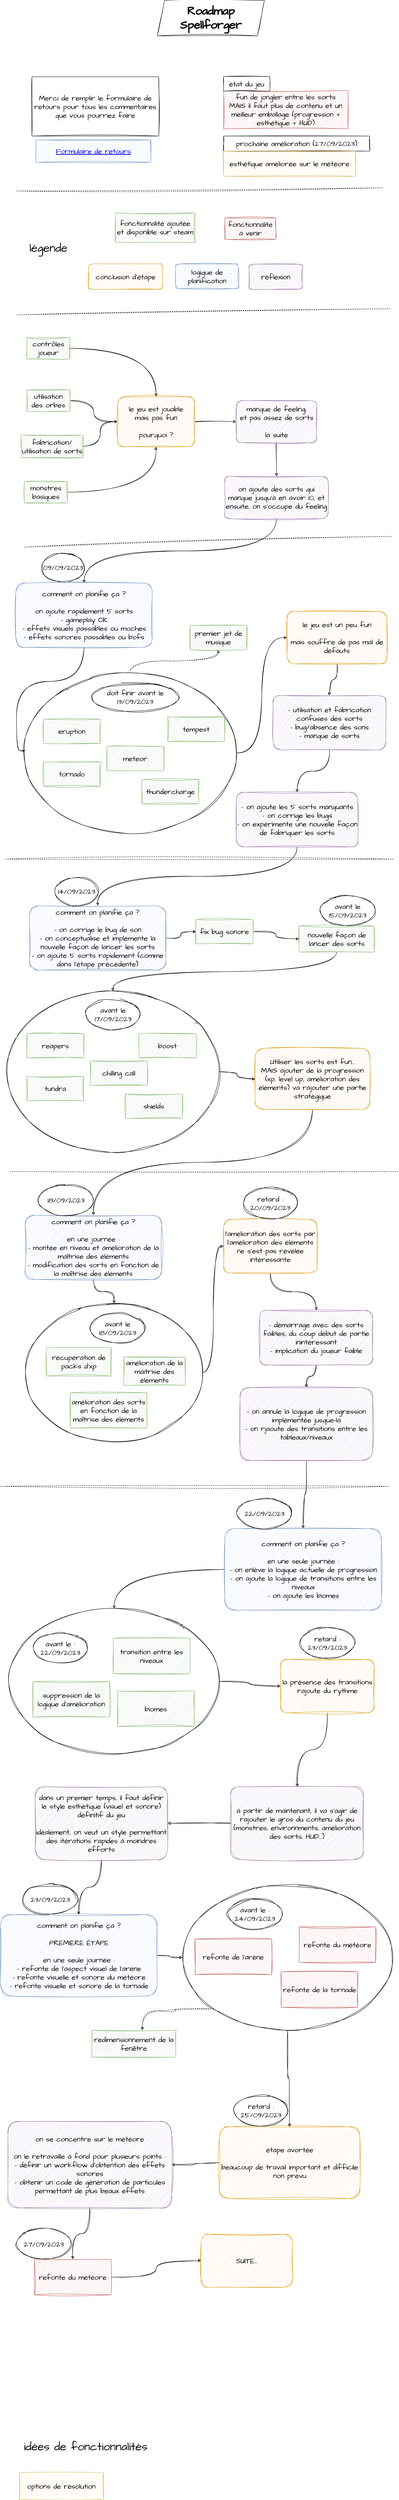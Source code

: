 <mxfile version="21.6.8" type="device">
  <diagram name="Page-1" id="iw9HBjLqABTfdSqXGwMk">
    <mxGraphModel dx="2044" dy="1197" grid="0" gridSize="10" guides="1" tooltips="1" connect="1" arrows="1" fold="1" page="1" pageScale="1" pageWidth="1169" pageHeight="827" background="none" math="0" shadow="0">
      <root>
        <mxCell id="0" />
        <mxCell id="1" parent="0" />
        <mxCell id="gGiwMx9QiMazWThnVali-4" style="edgeStyle=orthogonalEdgeStyle;sketch=1;hachureGap=4;jiggle=2;curveFitting=1;orthogonalLoop=1;jettySize=auto;html=1;fontFamily=Architects Daughter;fontSource=https%3A%2F%2Ffonts.googleapis.com%2Fcss%3Ffamily%3DArchitects%2BDaughter;fontSize=16;curved=1;" parent="1" source="prTSOB0Ut9Qwy-XwtZUk-18" target="gGiwMx9QiMazWThnVali-2" edge="1">
          <mxGeometry relative="1" as="geometry" />
        </mxCell>
        <mxCell id="prTSOB0Ut9Qwy-XwtZUk-18" value="" style="ellipse;whiteSpace=wrap;html=1;sketch=1;hachureGap=4;jiggle=2;curveFitting=1;fontFamily=Architects Daughter;fontSource=https%3A%2F%2Ffonts.googleapis.com%2Fcss%3Ffamily%3DArchitects%2BDaughter;fontSize=20;" parent="1" vertex="1">
          <mxGeometry x="49" y="4518" width="587" height="405" as="geometry" />
        </mxCell>
        <mxCell id="t03bDn6xGk0svH1o40CN-93" style="edgeStyle=orthogonalEdgeStyle;sketch=1;hachureGap=4;jiggle=2;curveFitting=1;orthogonalLoop=1;jettySize=auto;html=1;fontFamily=Architects Daughter;fontSource=https%3A%2F%2Ffonts.googleapis.com%2Fcss%3Ffamily%3DArchitects%2BDaughter;fontSize=16;curved=1;dashed=1;" parent="1" source="t03bDn6xGk0svH1o40CN-61" target="t03bDn6xGk0svH1o40CN-92" edge="1">
          <mxGeometry relative="1" as="geometry" />
        </mxCell>
        <mxCell id="4Mnw6en9qDmpaSsgo7LY-3" style="edgeStyle=orthogonalEdgeStyle;sketch=1;hachureGap=4;jiggle=2;curveFitting=1;orthogonalLoop=1;jettySize=auto;html=1;exitX=1;exitY=0.5;exitDx=0;exitDy=0;entryX=0;entryY=0.5;entryDx=0;entryDy=0;fontFamily=Architects Daughter;fontSource=https%3A%2F%2Ffonts.googleapis.com%2Fcss%3Ffamily%3DArchitects%2BDaughter;fontSize=16;curved=1;" parent="1" source="t03bDn6xGk0svH1o40CN-61" target="t03bDn6xGk0svH1o40CN-59" edge="1">
          <mxGeometry relative="1" as="geometry" />
        </mxCell>
        <mxCell id="t03bDn6xGk0svH1o40CN-61" value="" style="ellipse;whiteSpace=wrap;html=1;sketch=1;hachureGap=4;jiggle=2;curveFitting=1;fontFamily=Architects Daughter;fontSource=https%3A%2F%2Ffonts.googleapis.com%2Fcss%3Ffamily%3DArchitects%2BDaughter;fontSize=20;" parent="1" vertex="1">
          <mxGeometry x="90" y="1910" width="594" height="448" as="geometry" />
        </mxCell>
        <mxCell id="t03bDn6xGk0svH1o40CN-21" style="edgeStyle=orthogonalEdgeStyle;sketch=1;hachureGap=4;jiggle=2;curveFitting=1;orthogonalLoop=1;jettySize=auto;html=1;exitX=1;exitY=0.5;exitDx=0;exitDy=0;fontFamily=Architects Daughter;fontSource=https%3A%2F%2Ffonts.googleapis.com%2Fcss%3Ffamily%3DArchitects%2BDaughter;fontSize=16;curved=1;" parent="1" source="t03bDn6xGk0svH1o40CN-8" target="t03bDn6xGk0svH1o40CN-19" edge="1">
          <mxGeometry relative="1" as="geometry" />
        </mxCell>
        <mxCell id="t03bDn6xGk0svH1o40CN-8" value="contrôles joueur" style="rounded=0;whiteSpace=wrap;html=1;sketch=1;hachureGap=4;jiggle=2;curveFitting=1;fontFamily=Architects Daughter;fontSource=https%3A%2F%2Ffonts.googleapis.com%2Fcss%3Ffamily%3DArchitects%2BDaughter;fontSize=20;fillColor=#d5e8d4;strokeColor=#82b366;" parent="1" vertex="1">
          <mxGeometry x="99" y="977" width="120" height="60" as="geometry" />
        </mxCell>
        <mxCell id="t03bDn6xGk0svH1o40CN-20" style="edgeStyle=orthogonalEdgeStyle;sketch=1;hachureGap=4;jiggle=2;curveFitting=1;orthogonalLoop=1;jettySize=auto;html=1;exitX=1;exitY=0.5;exitDx=0;exitDy=0;fontFamily=Architects Daughter;fontSource=https%3A%2F%2Ffonts.googleapis.com%2Fcss%3Ffamily%3DArchitects%2BDaughter;fontSize=16;curved=1;" parent="1" source="t03bDn6xGk0svH1o40CN-9" target="t03bDn6xGk0svH1o40CN-19" edge="1">
          <mxGeometry relative="1" as="geometry" />
        </mxCell>
        <mxCell id="t03bDn6xGk0svH1o40CN-9" value="utilisation des orbes" style="rounded=0;whiteSpace=wrap;html=1;sketch=1;hachureGap=4;jiggle=2;curveFitting=1;fontFamily=Architects Daughter;fontSource=https%3A%2F%2Ffonts.googleapis.com%2Fcss%3Ffamily%3DArchitects%2BDaughter;fontSize=20;fillColor=#d5e8d4;strokeColor=#82b366;" parent="1" vertex="1">
          <mxGeometry x="99" y="1123" width="120" height="60" as="geometry" />
        </mxCell>
        <mxCell id="t03bDn6xGk0svH1o40CN-22" style="edgeStyle=orthogonalEdgeStyle;sketch=1;hachureGap=4;jiggle=2;curveFitting=1;orthogonalLoop=1;jettySize=auto;html=1;exitX=1;exitY=0.5;exitDx=0;exitDy=0;fontFamily=Architects Daughter;fontSource=https%3A%2F%2Ffonts.googleapis.com%2Fcss%3Ffamily%3DArchitects%2BDaughter;fontSize=16;curved=1;" parent="1" source="t03bDn6xGk0svH1o40CN-10" target="t03bDn6xGk0svH1o40CN-19" edge="1">
          <mxGeometry relative="1" as="geometry" />
        </mxCell>
        <mxCell id="t03bDn6xGk0svH1o40CN-10" value="fabrication/&lt;br&gt;utilisation de sorts" style="rounded=0;whiteSpace=wrap;html=1;sketch=1;hachureGap=4;jiggle=2;curveFitting=1;fontFamily=Architects Daughter;fontSource=https%3A%2F%2Ffonts.googleapis.com%2Fcss%3Ffamily%3DArchitects%2BDaughter;fontSize=20;fillColor=#d5e8d4;strokeColor=#82b366;" parent="1" vertex="1">
          <mxGeometry x="83" y="1249" width="173" height="63" as="geometry" />
        </mxCell>
        <mxCell id="t03bDn6xGk0svH1o40CN-23" style="edgeStyle=orthogonalEdgeStyle;sketch=1;hachureGap=4;jiggle=2;curveFitting=1;orthogonalLoop=1;jettySize=auto;html=1;exitX=1;exitY=0.5;exitDx=0;exitDy=0;fontFamily=Architects Daughter;fontSource=https%3A%2F%2Ffonts.googleapis.com%2Fcss%3Ffamily%3DArchitects%2BDaughter;fontSize=16;curved=1;" parent="1" source="t03bDn6xGk0svH1o40CN-11" target="t03bDn6xGk0svH1o40CN-19" edge="1">
          <mxGeometry relative="1" as="geometry" />
        </mxCell>
        <mxCell id="t03bDn6xGk0svH1o40CN-11" value="monstres basiques" style="rounded=0;whiteSpace=wrap;html=1;sketch=1;hachureGap=4;jiggle=2;curveFitting=1;fontFamily=Architects Daughter;fontSource=https%3A%2F%2Ffonts.googleapis.com%2Fcss%3Ffamily%3DArchitects%2BDaughter;fontSize=20;fillColor=#d5e8d4;strokeColor=#82b366;" parent="1" vertex="1">
          <mxGeometry x="92" y="1378" width="120" height="60" as="geometry" />
        </mxCell>
        <mxCell id="t03bDn6xGk0svH1o40CN-26" style="edgeStyle=orthogonalEdgeStyle;sketch=1;hachureGap=4;jiggle=2;curveFitting=1;orthogonalLoop=1;jettySize=auto;html=1;exitX=1;exitY=0.5;exitDx=0;exitDy=0;fontFamily=Architects Daughter;fontSource=https%3A%2F%2Ffonts.googleapis.com%2Fcss%3Ffamily%3DArchitects%2BDaughter;fontSize=16;curved=1;" parent="1" source="t03bDn6xGk0svH1o40CN-19" target="t03bDn6xGk0svH1o40CN-68" edge="1">
          <mxGeometry relative="1" as="geometry">
            <mxPoint x="660.0" y="1209.526" as="targetPoint" />
          </mxGeometry>
        </mxCell>
        <mxCell id="t03bDn6xGk0svH1o40CN-19" value="le jeu est jouable&lt;br&gt;mais pas fun&lt;br&gt;&lt;br&gt;pourquoi ?" style="rounded=1;whiteSpace=wrap;html=1;sketch=1;hachureGap=4;jiggle=2;curveFitting=1;fontFamily=Architects Daughter;fontSource=https%3A%2F%2Ffonts.googleapis.com%2Fcss%3Ffamily%3DArchitects%2BDaughter;fontSize=20;fillColor=#ffe6cc;strokeColor=#d79b00;" parent="1" vertex="1">
          <mxGeometry x="352" y="1142" width="215" height="139" as="geometry" />
        </mxCell>
        <mxCell id="t03bDn6xGk0svH1o40CN-29" style="edgeStyle=orthogonalEdgeStyle;sketch=1;hachureGap=4;jiggle=2;curveFitting=1;orthogonalLoop=1;jettySize=auto;html=1;fontFamily=Architects Daughter;fontSource=https%3A%2F%2Ffonts.googleapis.com%2Fcss%3Ffamily%3DArchitects%2BDaughter;fontSize=16;curved=1;" parent="1" source="t03bDn6xGk0svH1o40CN-68" target="t03bDn6xGk0svH1o40CN-73" edge="1">
          <mxGeometry relative="1" as="geometry">
            <mxPoint x="777.5" y="1271" as="sourcePoint" />
            <mxPoint x="795.5" y="1370" as="targetPoint" />
          </mxGeometry>
        </mxCell>
        <mxCell id="t03bDn6xGk0svH1o40CN-34" style="edgeStyle=orthogonalEdgeStyle;sketch=1;hachureGap=4;jiggle=2;curveFitting=1;orthogonalLoop=1;jettySize=auto;html=1;exitX=0.5;exitY=1;exitDx=0;exitDy=0;fontFamily=Architects Daughter;fontSource=https%3A%2F%2Ffonts.googleapis.com%2Fcss%3Ffamily%3DArchitects%2BDaughter;fontSize=16;curved=1;" parent="1" source="t03bDn6xGk0svH1o40CN-73" target="t03bDn6xGk0svH1o40CN-74" edge="1">
          <mxGeometry relative="1" as="geometry">
            <mxPoint x="795.5" y="1493" as="sourcePoint" />
            <mxPoint x="275" y="1648" as="targetPoint" />
          </mxGeometry>
        </mxCell>
        <mxCell id="t03bDn6xGk0svH1o40CN-31" value="Roadmap&lt;br style=&quot;font-size: 32px;&quot;&gt;Spellforger" style="shape=parallelogram;perimeter=parallelogramPerimeter;whiteSpace=wrap;html=1;fixedSize=1;sketch=1;hachureGap=4;jiggle=2;curveFitting=1;fontFamily=Architects Daughter;fontSource=https%3A%2F%2Ffonts.googleapis.com%2Fcss%3Ffamily%3DArchitects%2BDaughter;fontSize=32;fontStyle=1" parent="1" vertex="1">
          <mxGeometry x="463" y="38" width="299" height="99" as="geometry" />
        </mxCell>
        <mxCell id="t03bDn6xGk0svH1o40CN-32" value="" style="endArrow=none;dashed=1;html=1;rounded=0;sketch=1;hachureGap=4;jiggle=2;curveFitting=1;fontFamily=Architects Daughter;fontSource=https%3A%2F%2Ffonts.googleapis.com%2Fcss%3Ffamily%3DArchitects%2BDaughter;fontSize=16;" parent="1" edge="1">
          <mxGeometry width="50" height="50" relative="1" as="geometry">
            <mxPoint x="92" y="1561" as="sourcePoint" />
            <mxPoint x="1118" y="1531" as="targetPoint" />
          </mxGeometry>
        </mxCell>
        <mxCell id="t03bDn6xGk0svH1o40CN-35" value="meteor" style="rounded=0;whiteSpace=wrap;html=1;sketch=1;hachureGap=4;jiggle=2;curveFitting=1;fontFamily=Architects Daughter;fontSource=https%3A%2F%2Ffonts.googleapis.com%2Fcss%3Ffamily%3DArchitects%2BDaughter;fontSize=20;fillColor=#d5e8d4;strokeColor=#82b366;" parent="1" vertex="1">
          <mxGeometry x="322" y="2116" width="159" height="68" as="geometry" />
        </mxCell>
        <mxCell id="t03bDn6xGk0svH1o40CN-37" value="eruption" style="rounded=0;whiteSpace=wrap;html=1;sketch=1;hachureGap=4;jiggle=2;curveFitting=1;fontFamily=Architects Daughter;fontSource=https%3A%2F%2Ffonts.googleapis.com%2Fcss%3Ffamily%3DArchitects%2BDaughter;fontSize=20;fillColor=#d5e8d4;strokeColor=#82b366;" parent="1" vertex="1">
          <mxGeometry x="145" y="2040" width="159" height="68" as="geometry" />
        </mxCell>
        <mxCell id="t03bDn6xGk0svH1o40CN-42" value="tornado" style="rounded=0;whiteSpace=wrap;html=1;sketch=1;hachureGap=4;jiggle=2;curveFitting=1;fontFamily=Architects Daughter;fontSource=https%3A%2F%2Ffonts.googleapis.com%2Fcss%3Ffamily%3DArchitects%2BDaughter;fontSize=20;fillColor=#d5e8d4;strokeColor=#82b366;" parent="1" vertex="1">
          <mxGeometry x="145" y="2159" width="159" height="68" as="geometry" />
        </mxCell>
        <mxCell id="t03bDn6xGk0svH1o40CN-47" value="tempest" style="rounded=0;whiteSpace=wrap;html=1;sketch=1;hachureGap=4;jiggle=2;curveFitting=1;fontFamily=Architects Daughter;fontSource=https%3A%2F%2Ffonts.googleapis.com%2Fcss%3Ffamily%3DArchitects%2BDaughter;fontSize=20;fillColor=#d5e8d4;strokeColor=#82b366;" parent="1" vertex="1">
          <mxGeometry x="492" y="2034" width="159" height="68" as="geometry" />
        </mxCell>
        <mxCell id="t03bDn6xGk0svH1o40CN-50" value="thundercharge" style="rounded=0;whiteSpace=wrap;html=1;sketch=1;hachureGap=4;jiggle=2;curveFitting=1;fontFamily=Architects Daughter;fontSource=https%3A%2F%2Ffonts.googleapis.com%2Fcss%3Ffamily%3DArchitects%2BDaughter;fontSize=20;fillColor=#d5e8d4;strokeColor=#82b366;" parent="1" vertex="1">
          <mxGeometry x="420" y="2208" width="159" height="68" as="geometry" />
        </mxCell>
        <mxCell id="t03bDn6xGk0svH1o40CN-57" value="09/09/2023" style="ellipse;whiteSpace=wrap;html=1;sketch=1;hachureGap=4;jiggle=2;curveFitting=1;fontFamily=Architects Daughter;fontSource=https%3A%2F%2Ffonts.googleapis.com%2Fcss%3Ffamily%3DArchitects%2BDaughter;fontSize=20;" parent="1" vertex="1">
          <mxGeometry x="140" y="1578" width="120" height="80" as="geometry" />
        </mxCell>
        <mxCell id="t03bDn6xGk0svH1o40CN-58" value="doit finir avant le&lt;br&gt;13/09/2023" style="ellipse;whiteSpace=wrap;html=1;sketch=1;hachureGap=4;jiggle=2;curveFitting=1;fontFamily=Architects Daughter;fontSource=https%3A%2F%2Ffonts.googleapis.com%2Fcss%3Ffamily%3DArchitects%2BDaughter;fontSize=20;" parent="1" vertex="1">
          <mxGeometry x="280" y="1939" width="243" height="80" as="geometry" />
        </mxCell>
        <mxCell id="4Mnw6en9qDmpaSsgo7LY-2" style="edgeStyle=orthogonalEdgeStyle;sketch=1;hachureGap=4;jiggle=2;curveFitting=1;orthogonalLoop=1;jettySize=auto;html=1;exitX=0.5;exitY=1;exitDx=0;exitDy=0;fontFamily=Architects Daughter;fontSource=https%3A%2F%2Ffonts.googleapis.com%2Fcss%3Ffamily%3DArchitects%2BDaughter;fontSize=16;curved=1;" parent="1" source="t03bDn6xGk0svH1o40CN-59" target="4Mnw6en9qDmpaSsgo7LY-1" edge="1">
          <mxGeometry relative="1" as="geometry" />
        </mxCell>
        <mxCell id="t03bDn6xGk0svH1o40CN-59" value="le jeu est un peu fun&lt;br&gt;&lt;br&gt;mais souffre de pas mal de défauts" style="rounded=1;whiteSpace=wrap;html=1;sketch=1;hachureGap=4;jiggle=2;curveFitting=1;fontFamily=Architects Daughter;fontSource=https%3A%2F%2Ffonts.googleapis.com%2Fcss%3Ffamily%3DArchitects%2BDaughter;fontSize=20;fillColor=#ffe6cc;strokeColor=#d79b00;" parent="1" vertex="1">
          <mxGeometry x="825" y="1740" width="279" height="146" as="geometry" />
        </mxCell>
        <mxCell id="t03bDn6xGk0svH1o40CN-66" value="fonctionnalité ajoutée et disponible sur steam" style="rounded=0;whiteSpace=wrap;html=1;sketch=1;hachureGap=4;jiggle=2;curveFitting=1;fontFamily=Architects Daughter;fontSource=https%3A%2F%2Ffonts.googleapis.com%2Fcss%3Ffamily%3DArchitects%2BDaughter;fontSize=20;fillColor=#d5e8d4;strokeColor=#82b366;" parent="1" vertex="1">
          <mxGeometry x="346" y="630" width="222" height="82" as="geometry" />
        </mxCell>
        <mxCell id="t03bDn6xGk0svH1o40CN-67" value="fonctionnalité&lt;br&gt;à venir" style="rounded=0;whiteSpace=wrap;html=1;sketch=1;hachureGap=4;jiggle=2;curveFitting=1;fontFamily=Architects Daughter;fontSource=https%3A%2F%2Ffonts.googleapis.com%2Fcss%3Ffamily%3DArchitects%2BDaughter;fontSize=20;fillColor=#f8cecc;strokeColor=#b85450;" parent="1" vertex="1">
          <mxGeometry x="651.5" y="644" width="142" height="60" as="geometry" />
        </mxCell>
        <mxCell id="t03bDn6xGk0svH1o40CN-68" value="manque de feeling,&lt;br&gt;et pas assez de sorts&lt;br&gt;&lt;br&gt;la suite" style="rounded=1;whiteSpace=wrap;html=1;sketch=1;hachureGap=4;jiggle=2;curveFitting=1;fontFamily=Architects Daughter;fontSource=https%3A%2F%2Ffonts.googleapis.com%2Fcss%3Ffamily%3DArchitects%2BDaughter;fontSize=20;fillColor=#e1d5e7;strokeColor=#9673a6;" parent="1" vertex="1">
          <mxGeometry x="683.5" y="1153" width="224" height="117" as="geometry" />
        </mxCell>
        <mxCell id="t03bDn6xGk0svH1o40CN-73" value="on ajoute des sorts qui manque jusqu&#39;à en avoir 10, et ensuite, on s&#39;occupe du feeling" style="rounded=1;whiteSpace=wrap;html=1;sketch=1;hachureGap=4;jiggle=2;curveFitting=1;fontFamily=Architects Daughter;fontSource=https%3A%2F%2Ffonts.googleapis.com%2Fcss%3Ffamily%3DArchitects%2BDaughter;fontSize=20;fillColor=#e1d5e7;strokeColor=#9673a6;" parent="1" vertex="1">
          <mxGeometry x="651" y="1364" width="289" height="118" as="geometry" />
        </mxCell>
        <mxCell id="t03bDn6xGk0svH1o40CN-81" style="edgeStyle=orthogonalEdgeStyle;sketch=1;hachureGap=4;jiggle=2;curveFitting=1;orthogonalLoop=1;jettySize=auto;html=1;entryX=0;entryY=0.5;entryDx=0;entryDy=0;fontFamily=Architects Daughter;fontSource=https%3A%2F%2Ffonts.googleapis.com%2Fcss%3Ffamily%3DArchitects%2BDaughter;fontSize=16;curved=1;" parent="1" source="t03bDn6xGk0svH1o40CN-74" target="t03bDn6xGk0svH1o40CN-61" edge="1">
          <mxGeometry relative="1" as="geometry">
            <Array as="points">
              <mxPoint x="259" y="1935" />
              <mxPoint x="70" y="1935" />
              <mxPoint x="70" y="2128" />
              <mxPoint x="90" y="2128" />
            </Array>
          </mxGeometry>
        </mxCell>
        <mxCell id="t03bDn6xGk0svH1o40CN-74" value="comment on planifie ça ?&lt;br&gt;&lt;br&gt;on ajoute rapidement 5 sorts&lt;br&gt;- gameplay OK&lt;br&gt;- effets visuels passables ou moches&lt;br&gt;- effets sonores passables ou bofs" style="rounded=1;whiteSpace=wrap;html=1;sketch=1;hachureGap=4;jiggle=2;curveFitting=1;fontFamily=Architects Daughter;fontSource=https%3A%2F%2Ffonts.googleapis.com%2Fcss%3Ffamily%3DArchitects%2BDaughter;fontSize=20;fillColor=#dae8fc;strokeColor=#6c8ebf;" parent="1" vertex="1">
          <mxGeometry x="68" y="1661" width="381" height="179" as="geometry" />
        </mxCell>
        <mxCell id="t03bDn6xGk0svH1o40CN-77" value="conclusion d&#39;étape" style="rounded=1;whiteSpace=wrap;html=1;sketch=1;hachureGap=4;jiggle=2;curveFitting=1;fontFamily=Architects Daughter;fontSource=https%3A%2F%2Ffonts.googleapis.com%2Fcss%3Ffamily%3DArchitects%2BDaughter;fontSize=20;fillColor=#ffe6cc;strokeColor=#d79b00;" parent="1" vertex="1">
          <mxGeometry x="271" y="772" width="207" height="71" as="geometry" />
        </mxCell>
        <mxCell id="t03bDn6xGk0svH1o40CN-78" value="logique de planification" style="rounded=1;whiteSpace=wrap;html=1;sketch=1;hachureGap=4;jiggle=2;curveFitting=1;fontFamily=Architects Daughter;fontSource=https%3A%2F%2Ffonts.googleapis.com%2Fcss%3Ffamily%3DArchitects%2BDaughter;fontSize=20;fillColor=#dae8fc;strokeColor=#6c8ebf;" parent="1" vertex="1">
          <mxGeometry x="514" y="772" width="176" height="69" as="geometry" />
        </mxCell>
        <mxCell id="t03bDn6xGk0svH1o40CN-83" value="réflexion" style="rounded=1;whiteSpace=wrap;html=1;sketch=1;hachureGap=4;jiggle=2;curveFitting=1;fontFamily=Architects Daughter;fontSource=https%3A%2F%2Ffonts.googleapis.com%2Fcss%3Ffamily%3DArchitects%2BDaughter;fontSize=20;fillColor=#e1d5e7;strokeColor=#9673a6;" parent="1" vertex="1">
          <mxGeometry x="719" y="773" width="149" height="70" as="geometry" />
        </mxCell>
        <mxCell id="t03bDn6xGk0svH1o40CN-84" value="" style="endArrow=none;dashed=1;html=1;rounded=0;sketch=1;hachureGap=4;jiggle=2;curveFitting=1;fontFamily=Architects Daughter;fontSource=https%3A%2F%2Ffonts.googleapis.com%2Fcss%3Ffamily%3DArchitects%2BDaughter;fontSize=16;" parent="1" edge="1">
          <mxGeometry width="50" height="50" relative="1" as="geometry">
            <mxPoint x="69" y="569" as="sourcePoint" />
            <mxPoint x="1094" y="560" as="targetPoint" />
          </mxGeometry>
        </mxCell>
        <mxCell id="t03bDn6xGk0svH1o40CN-85" value="" style="endArrow=none;dashed=1;html=1;rounded=0;sketch=1;hachureGap=4;jiggle=2;curveFitting=1;fontFamily=Architects Daughter;fontSource=https%3A%2F%2Ffonts.googleapis.com%2Fcss%3Ffamily%3DArchitects%2BDaughter;fontSize=16;" parent="1" edge="1">
          <mxGeometry width="50" height="50" relative="1" as="geometry">
            <mxPoint x="39" y="2430" as="sourcePoint" />
            <mxPoint x="1122" y="2430" as="targetPoint" />
          </mxGeometry>
        </mxCell>
        <mxCell id="t03bDn6xGk0svH1o40CN-86" value="" style="endArrow=none;dashed=1;html=1;rounded=0;sketch=1;hachureGap=4;jiggle=2;curveFitting=1;fontFamily=Architects Daughter;fontSource=https%3A%2F%2Ffonts.googleapis.com%2Fcss%3Ffamily%3DArchitects%2BDaughter;fontSize=16;" parent="1" edge="1">
          <mxGeometry width="50" height="50" relative="1" as="geometry">
            <mxPoint x="72" y="914" as="sourcePoint" />
            <mxPoint x="1114" y="897" as="targetPoint" />
          </mxGeometry>
        </mxCell>
        <mxCell id="t03bDn6xGk0svH1o40CN-92" value="premier jet de musique" style="rounded=0;whiteSpace=wrap;html=1;sketch=1;hachureGap=4;jiggle=2;curveFitting=1;fontFamily=Architects Daughter;fontSource=https%3A%2F%2Ffonts.googleapis.com%2Fcss%3Ffamily%3DArchitects%2BDaughter;fontSize=20;fillColor=#d5e8d4;strokeColor=#82b366;" parent="1" vertex="1">
          <mxGeometry x="554" y="1779" width="159" height="68" as="geometry" />
        </mxCell>
        <mxCell id="t03bDn6xGk0svH1o40CN-96" value="fun de jongler entre les sorts&lt;br&gt;MAIS il faut plus de contenu et un meilleur emballage (progression + esthétique + HUD)" style="rounded=0;whiteSpace=wrap;html=1;sketch=1;hachureGap=4;jiggle=2;curveFitting=1;fontFamily=Architects Daughter;fontSource=https%3A%2F%2Ffonts.googleapis.com%2Fcss%3Ffamily%3DArchitects%2BDaughter;fontSize=20;fillColor=#f8cecc;strokeColor=#b85450;" parent="1" vertex="1">
          <mxGeometry x="648" y="289" width="347" height="107" as="geometry" />
        </mxCell>
        <mxCell id="t03bDn6xGk0svH1o40CN-97" value="état du jeu" style="rounded=0;whiteSpace=wrap;html=1;sketch=1;hachureGap=4;jiggle=2;curveFitting=1;fontFamily=Architects Daughter;fontSource=https%3A%2F%2Ffonts.googleapis.com%2Fcss%3Ffamily%3DArchitects%2BDaughter;fontSize=20;" parent="1" vertex="1">
          <mxGeometry x="648" y="250" width="129" height="41" as="geometry" />
        </mxCell>
        <mxCell id="t03bDn6xGk0svH1o40CN-98" value="prochaine amélioration (27/09/2023)" style="rounded=0;whiteSpace=wrap;html=1;sketch=1;hachureGap=4;jiggle=2;curveFitting=1;fontFamily=Architects Daughter;fontSource=https%3A%2F%2Ffonts.googleapis.com%2Fcss%3Ffamily%3DArchitects%2BDaughter;fontSize=20;" parent="1" vertex="1">
          <mxGeometry x="648" y="416" width="408" height="42" as="geometry" />
        </mxCell>
        <mxCell id="t03bDn6xGk0svH1o40CN-100" value="esthétique améliorée sur le météore" style="rounded=0;whiteSpace=wrap;html=1;sketch=1;hachureGap=4;jiggle=2;curveFitting=1;fontFamily=Architects Daughter;fontSource=https%3A%2F%2Ffonts.googleapis.com%2Fcss%3Ffamily%3DArchitects%2BDaughter;fontSize=20;fillColor=#fff2cc;strokeColor=#d6b656;" parent="1" vertex="1">
          <mxGeometry x="648" y="458" width="368" height="70" as="geometry" />
        </mxCell>
        <mxCell id="t03bDn6xGk0svH1o40CN-102" value="options de résolution" style="rounded=0;whiteSpace=wrap;html=1;sketch=1;hachureGap=4;jiggle=2;curveFitting=1;fontFamily=Architects Daughter;fontSource=https%3A%2F%2Ffonts.googleapis.com%2Fcss%3Ffamily%3DArchitects%2BDaughter;fontSize=20;fillColor=#fff2cc;strokeColor=#d6b656;" parent="1" vertex="1">
          <mxGeometry x="78" y="6924" width="235" height="75" as="geometry" />
        </mxCell>
        <mxCell id="t03bDn6xGk0svH1o40CN-104" value="légende" style="text;html=1;strokeColor=none;fillColor=none;align=center;verticalAlign=middle;whiteSpace=wrap;rounded=0;fontSize=32;fontFamily=Architects Daughter;" parent="1" vertex="1">
          <mxGeometry x="129" y="714" width="60" height="30" as="geometry" />
        </mxCell>
        <mxCell id="t03bDn6xGk0svH1o40CN-107" value="idées de fonctionnalités" style="text;html=1;strokeColor=none;fillColor=none;align=center;verticalAlign=middle;whiteSpace=wrap;rounded=0;fontSize=32;fontFamily=Architects Daughter;" parent="1" vertex="1">
          <mxGeometry x="73" y="6819" width="380" height="67" as="geometry" />
        </mxCell>
        <mxCell id="H5vm-Po7Uamn4ExQWBYj-1" value="Merci de remplir le formulaire de retours pour tous les commentaires que vous pourriez faire" style="rounded=0;whiteSpace=wrap;html=1;sketch=1;hachureGap=4;jiggle=2;curveFitting=1;fontFamily=Architects Daughter;fontSource=https%3A%2F%2Ffonts.googleapis.com%2Fcss%3Ffamily%3DArchitects%2BDaughter;fontSize=20;" parent="1" vertex="1">
          <mxGeometry x="113" y="251" width="354" height="165" as="geometry" />
        </mxCell>
        <mxCell id="H5vm-Po7Uamn4ExQWBYj-3" value="redimensionnement de la fenêtre" style="rounded=0;whiteSpace=wrap;html=1;sketch=1;hachureGap=4;jiggle=2;curveFitting=1;fontFamily=Architects Daughter;fontSource=https%3A%2F%2Ffonts.googleapis.com%2Fcss%3Ffamily%3DArchitects%2BDaughter;fontSize=20;fillColor=#d5e8d4;strokeColor=#82b366;" parent="1" vertex="1">
          <mxGeometry x="280" y="5692" width="235" height="75" as="geometry" />
        </mxCell>
        <mxCell id="4Mnw6en9qDmpaSsgo7LY-7" style="edgeStyle=orthogonalEdgeStyle;sketch=1;hachureGap=4;jiggle=2;curveFitting=1;orthogonalLoop=1;jettySize=auto;html=1;exitX=0.5;exitY=1;exitDx=0;exitDy=0;fontFamily=Architects Daughter;fontSource=https%3A%2F%2Ffonts.googleapis.com%2Fcss%3Ffamily%3DArchitects%2BDaughter;fontSize=16;curved=1;" parent="1" source="4Mnw6en9qDmpaSsgo7LY-1" target="4Mnw6en9qDmpaSsgo7LY-6" edge="1">
          <mxGeometry relative="1" as="geometry" />
        </mxCell>
        <mxCell id="4Mnw6en9qDmpaSsgo7LY-1" value="- utilisation et fabrication confuses des sorts&lt;br&gt;- bug/absence des sons&lt;br&gt;- manque de sorts" style="rounded=1;whiteSpace=wrap;html=1;sketch=1;hachureGap=4;jiggle=2;curveFitting=1;fontFamily=Architects Daughter;fontSource=https%3A%2F%2Ffonts.googleapis.com%2Fcss%3Ffamily%3DArchitects%2BDaughter;fontSize=20;fillColor=#e1d5e7;strokeColor=#9673a6;" parent="1" vertex="1">
          <mxGeometry x="786" y="1974" width="315" height="152" as="geometry" />
        </mxCell>
        <mxCell id="4Mnw6en9qDmpaSsgo7LY-15" style="edgeStyle=orthogonalEdgeStyle;sketch=1;hachureGap=4;jiggle=2;curveFitting=1;orthogonalLoop=1;jettySize=auto;html=1;exitX=1;exitY=0.5;exitDx=0;exitDy=0;fontFamily=Architects Daughter;fontSource=https%3A%2F%2Ffonts.googleapis.com%2Fcss%3Ffamily%3DArchitects%2BDaughter;fontSize=16;curved=1;" parent="1" source="4Mnw6en9qDmpaSsgo7LY-4" target="4Mnw6en9qDmpaSsgo7LY-10" edge="1">
          <mxGeometry relative="1" as="geometry" />
        </mxCell>
        <mxCell id="4Mnw6en9qDmpaSsgo7LY-4" value="comment on planifie ça ?&lt;br&gt;&lt;br&gt;- on corrige le bug de son&lt;br&gt;- on conceptualise et implémente la nouvelle façon de lancer les sorts&lt;br&gt;- on ajoute 5 sorts rapidement (comme dans l&#39;étape précédente)" style="rounded=1;whiteSpace=wrap;html=1;sketch=1;hachureGap=4;jiggle=2;curveFitting=1;fontFamily=Architects Daughter;fontSource=https%3A%2F%2Ffonts.googleapis.com%2Fcss%3Ffamily%3DArchitects%2BDaughter;fontSize=20;fillColor=#dae8fc;strokeColor=#6c8ebf;" parent="1" vertex="1">
          <mxGeometry x="106" y="2560" width="381" height="179" as="geometry" />
        </mxCell>
        <mxCell id="4Mnw6en9qDmpaSsgo7LY-8" style="edgeStyle=orthogonalEdgeStyle;sketch=1;hachureGap=4;jiggle=2;curveFitting=1;orthogonalLoop=1;jettySize=auto;html=1;exitX=0.5;exitY=1;exitDx=0;exitDy=0;fontFamily=Architects Daughter;fontSource=https%3A%2F%2Ffonts.googleapis.com%2Fcss%3Ffamily%3DArchitects%2BDaughter;fontSize=16;curved=1;" parent="1" source="4Mnw6en9qDmpaSsgo7LY-6" target="4Mnw6en9qDmpaSsgo7LY-4" edge="1">
          <mxGeometry relative="1" as="geometry" />
        </mxCell>
        <mxCell id="4Mnw6en9qDmpaSsgo7LY-6" value="- on ajoute les 5 sorts manquants&lt;br&gt;- on corrige les bugs&lt;br&gt;- on expérimente une nouvelle façon de fabriquer les sorts" style="rounded=1;whiteSpace=wrap;html=1;sketch=1;hachureGap=4;jiggle=2;curveFitting=1;fontFamily=Architects Daughter;fontSource=https%3A%2F%2Ffonts.googleapis.com%2Fcss%3Ffamily%3DArchitects%2BDaughter;fontSize=20;fillColor=#e1d5e7;strokeColor=#9673a6;" parent="1" vertex="1">
          <mxGeometry x="683.5" y="2244" width="339" height="152" as="geometry" />
        </mxCell>
        <mxCell id="4Mnw6en9qDmpaSsgo7LY-9" value="14/09/2023" style="ellipse;whiteSpace=wrap;html=1;sketch=1;hachureGap=4;jiggle=2;curveFitting=1;fontFamily=Architects Daughter;fontSource=https%3A%2F%2Ffonts.googleapis.com%2Fcss%3Ffamily%3DArchitects%2BDaughter;fontSize=20;" parent="1" vertex="1">
          <mxGeometry x="178" y="2480" width="120" height="80" as="geometry" />
        </mxCell>
        <mxCell id="4Mnw6en9qDmpaSsgo7LY-13" style="edgeStyle=orthogonalEdgeStyle;sketch=1;hachureGap=4;jiggle=2;curveFitting=1;orthogonalLoop=1;jettySize=auto;html=1;exitX=1;exitY=0.5;exitDx=0;exitDy=0;fontFamily=Architects Daughter;fontSource=https%3A%2F%2Ffonts.googleapis.com%2Fcss%3Ffamily%3DArchitects%2BDaughter;fontSize=16;curved=1;" parent="1" source="4Mnw6en9qDmpaSsgo7LY-10" target="4Mnw6en9qDmpaSsgo7LY-12" edge="1">
          <mxGeometry relative="1" as="geometry" />
        </mxCell>
        <mxCell id="4Mnw6en9qDmpaSsgo7LY-10" value="fix bug sonore" style="rounded=0;whiteSpace=wrap;html=1;sketch=1;hachureGap=4;jiggle=2;curveFitting=1;fontFamily=Architects Daughter;fontSource=https%3A%2F%2Ffonts.googleapis.com%2Fcss%3Ffamily%3DArchitects%2BDaughter;fontSize=20;fillColor=#d5e8d4;strokeColor=#82b366;" parent="1" vertex="1">
          <mxGeometry x="571" y="2598" width="159" height="68" as="geometry" />
        </mxCell>
        <mxCell id="4Mnw6en9qDmpaSsgo7LY-23" style="edgeStyle=orthogonalEdgeStyle;sketch=1;hachureGap=4;jiggle=2;curveFitting=1;orthogonalLoop=1;jettySize=auto;html=1;exitX=0.5;exitY=1;exitDx=0;exitDy=0;entryX=0.5;entryY=0;entryDx=0;entryDy=0;fontFamily=Architects Daughter;fontSource=https%3A%2F%2Ffonts.googleapis.com%2Fcss%3Ffamily%3DArchitects%2BDaughter;fontSize=16;curved=1;" parent="1" source="4Mnw6en9qDmpaSsgo7LY-12" target="4Mnw6en9qDmpaSsgo7LY-16" edge="1">
          <mxGeometry relative="1" as="geometry" />
        </mxCell>
        <mxCell id="4Mnw6en9qDmpaSsgo7LY-12" value="nouvelle façon de lancer des sorts" style="rounded=0;whiteSpace=wrap;html=1;sketch=1;hachureGap=4;jiggle=2;curveFitting=1;fontFamily=Architects Daughter;fontSource=https%3A%2F%2Ffonts.googleapis.com%2Fcss%3Ffamily%3DArchitects%2BDaughter;fontSize=20;fillColor=#d5e8d4;strokeColor=#82b366;" parent="1" vertex="1">
          <mxGeometry x="858.5" y="2616" width="209.5" height="73" as="geometry" />
        </mxCell>
        <mxCell id="4Mnw6en9qDmpaSsgo7LY-14" value="avant le&lt;br&gt;15/09/2023" style="ellipse;whiteSpace=wrap;html=1;sketch=1;hachureGap=4;jiggle=2;curveFitting=1;fontFamily=Architects Daughter;fontSource=https%3A%2F%2Ffonts.googleapis.com%2Fcss%3Ffamily%3DArchitects%2BDaughter;fontSize=20;" parent="1" vertex="1">
          <mxGeometry x="918" y="2531" width="152.5" height="85" as="geometry" />
        </mxCell>
        <mxCell id="4Mnw6en9qDmpaSsgo7LY-25" style="edgeStyle=orthogonalEdgeStyle;sketch=1;hachureGap=4;jiggle=2;curveFitting=1;orthogonalLoop=1;jettySize=auto;html=1;exitX=1;exitY=0.5;exitDx=0;exitDy=0;fontFamily=Architects Daughter;fontSource=https%3A%2F%2Ffonts.googleapis.com%2Fcss%3Ffamily%3DArchitects%2BDaughter;fontSize=16;curved=1;" parent="1" source="4Mnw6en9qDmpaSsgo7LY-16" target="4Mnw6en9qDmpaSsgo7LY-24" edge="1">
          <mxGeometry relative="1" as="geometry" />
        </mxCell>
        <mxCell id="4Mnw6en9qDmpaSsgo7LY-16" value="" style="ellipse;whiteSpace=wrap;html=1;sketch=1;hachureGap=4;jiggle=2;curveFitting=1;fontFamily=Architects Daughter;fontSource=https%3A%2F%2Ffonts.googleapis.com%2Fcss%3Ffamily%3DArchitects%2BDaughter;fontSize=20;" parent="1" vertex="1">
          <mxGeometry x="42" y="2798" width="594" height="448" as="geometry" />
        </mxCell>
        <mxCell id="4Mnw6en9qDmpaSsgo7LY-17" value="chilling call" style="rounded=0;whiteSpace=wrap;html=1;sketch=1;hachureGap=4;jiggle=2;curveFitting=1;fontFamily=Architects Daughter;fontSource=https%3A%2F%2Ffonts.googleapis.com%2Fcss%3Ffamily%3DArchitects%2BDaughter;fontSize=20;fillColor=#d5e8d4;strokeColor=#82b366;" parent="1" vertex="1">
          <mxGeometry x="276" y="2992" width="159" height="68" as="geometry" />
        </mxCell>
        <mxCell id="4Mnw6en9qDmpaSsgo7LY-18" value="reapers" style="rounded=0;whiteSpace=wrap;html=1;sketch=1;hachureGap=4;jiggle=2;curveFitting=1;fontFamily=Architects Daughter;fontSource=https%3A%2F%2Ffonts.googleapis.com%2Fcss%3Ffamily%3DArchitects%2BDaughter;fontSize=20;fillColor=#d5e8d4;strokeColor=#82b366;" parent="1" vertex="1">
          <mxGeometry x="99" y="2916" width="159" height="68" as="geometry" />
        </mxCell>
        <mxCell id="4Mnw6en9qDmpaSsgo7LY-19" value="tundra" style="rounded=0;whiteSpace=wrap;html=1;sketch=1;hachureGap=4;jiggle=2;curveFitting=1;fontFamily=Architects Daughter;fontSource=https%3A%2F%2Ffonts.googleapis.com%2Fcss%3Ffamily%3DArchitects%2BDaughter;fontSize=20;fillColor=#d5e8d4;strokeColor=#82b366;" parent="1" vertex="1">
          <mxGeometry x="99" y="3035" width="159" height="68" as="geometry" />
        </mxCell>
        <mxCell id="4Mnw6en9qDmpaSsgo7LY-20" value="boost" style="rounded=0;whiteSpace=wrap;html=1;sketch=1;hachureGap=4;jiggle=2;curveFitting=1;fontFamily=Architects Daughter;fontSource=https%3A%2F%2Ffonts.googleapis.com%2Fcss%3Ffamily%3DArchitects%2BDaughter;fontSize=20;fillColor=#d5e8d4;strokeColor=#82b366;" parent="1" vertex="1">
          <mxGeometry x="412" y="2916" width="159" height="68" as="geometry" />
        </mxCell>
        <mxCell id="4Mnw6en9qDmpaSsgo7LY-21" value="shields" style="rounded=0;whiteSpace=wrap;html=1;sketch=1;hachureGap=4;jiggle=2;curveFitting=1;fontFamily=Architects Daughter;fontSource=https%3A%2F%2Ffonts.googleapis.com%2Fcss%3Ffamily%3DArchitects%2BDaughter;fontSize=20;fillColor=#d5e8d4;strokeColor=#82b366;" parent="1" vertex="1">
          <mxGeometry x="374" y="3084" width="159" height="68" as="geometry" />
        </mxCell>
        <mxCell id="4Mnw6en9qDmpaSsgo7LY-22" value="avant le&lt;br&gt;17/09/2023" style="ellipse;whiteSpace=wrap;html=1;sketch=1;hachureGap=4;jiggle=2;curveFitting=1;fontFamily=Architects Daughter;fontSource=https%3A%2F%2Ffonts.googleapis.com%2Fcss%3Ffamily%3DArchitects%2BDaughter;fontSize=20;" parent="1" vertex="1">
          <mxGeometry x="262.75" y="2820" width="152.5" height="85" as="geometry" />
        </mxCell>
        <mxCell id="SIEdCO1Ocyxo4KmFRoIF-12" style="edgeStyle=orthogonalEdgeStyle;sketch=1;hachureGap=4;jiggle=2;curveFitting=1;orthogonalLoop=1;jettySize=auto;html=1;exitX=0.5;exitY=1;exitDx=0;exitDy=0;fontFamily=Architects Daughter;fontSource=https%3A%2F%2Ffonts.googleapis.com%2Fcss%3Ffamily%3DArchitects%2BDaughter;fontSize=16;curved=1;" parent="1" source="4Mnw6en9qDmpaSsgo7LY-24" target="SIEdCO1Ocyxo4KmFRoIF-11" edge="1">
          <mxGeometry relative="1" as="geometry" />
        </mxCell>
        <mxCell id="4Mnw6en9qDmpaSsgo7LY-24" value="Utiliser les sorts est fun...&lt;br&gt;MAIS ajouter de la progression (xp, level up, amélioration des éléments) va rajouter une partie stratégique" style="rounded=1;whiteSpace=wrap;html=1;sketch=1;hachureGap=4;jiggle=2;curveFitting=1;fontFamily=Architects Daughter;fontSource=https%3A%2F%2Ffonts.googleapis.com%2Fcss%3Ffamily%3DArchitects%2BDaughter;fontSize=20;fillColor=#ffe6cc;strokeColor=#d79b00;" parent="1" vertex="1">
          <mxGeometry x="736" y="2957" width="320" height="170" as="geometry" />
        </mxCell>
        <mxCell id="prTSOB0Ut9Qwy-XwtZUk-4" style="edgeStyle=orthogonalEdgeStyle;sketch=1;hachureGap=4;jiggle=2;curveFitting=1;orthogonalLoop=1;jettySize=auto;html=1;entryX=0;entryY=0.5;entryDx=0;entryDy=0;fontFamily=Architects Daughter;fontSource=https%3A%2F%2Ffonts.googleapis.com%2Fcss%3Ffamily%3DArchitects%2BDaughter;fontSize=16;curved=1;" parent="1" source="SIEdCO1Ocyxo4KmFRoIF-1" target="SIEdCO1Ocyxo4KmFRoIF-6" edge="1">
          <mxGeometry relative="1" as="geometry" />
        </mxCell>
        <mxCell id="SIEdCO1Ocyxo4KmFRoIF-1" value="" style="ellipse;whiteSpace=wrap;html=1;sketch=1;hachureGap=4;jiggle=2;curveFitting=1;fontFamily=Architects Daughter;fontSource=https%3A%2F%2Ffonts.googleapis.com%2Fcss%3Ffamily%3DArchitects%2BDaughter;fontSize=20;" parent="1" vertex="1">
          <mxGeometry x="94" y="3668" width="496" height="385" as="geometry" />
        </mxCell>
        <mxCell id="SIEdCO1Ocyxo4KmFRoIF-3" value="avant le&lt;br&gt;18/09/2023" style="ellipse;whiteSpace=wrap;html=1;sketch=1;hachureGap=4;jiggle=2;curveFitting=1;fontFamily=Architects Daughter;fontSource=https%3A%2F%2Ffonts.googleapis.com%2Fcss%3Ffamily%3DArchitects%2BDaughter;fontSize=20;" parent="1" vertex="1">
          <mxGeometry x="276" y="3694" width="152.5" height="85" as="geometry" />
        </mxCell>
        <mxCell id="SIEdCO1Ocyxo4KmFRoIF-4" value="récupération de packs d&#39;xp" style="rounded=0;whiteSpace=wrap;html=1;sketch=1;hachureGap=4;jiggle=2;curveFitting=1;fontFamily=Architects Daughter;fontSource=https%3A%2F%2Ffonts.googleapis.com%2Fcss%3Ffamily%3DArchitects%2BDaughter;fontSize=20;fillColor=#d5e8d4;strokeColor=#82b366;" parent="1" vertex="1">
          <mxGeometry x="154" y="3790" width="180" height="80" as="geometry" />
        </mxCell>
        <mxCell id="SIEdCO1Ocyxo4KmFRoIF-5" value="amélioration de la maitrise des éléments" style="rounded=0;whiteSpace=wrap;html=1;sketch=1;hachureGap=4;jiggle=2;curveFitting=1;fontFamily=Architects Daughter;fontSource=https%3A%2F%2Ffonts.googleapis.com%2Fcss%3Ffamily%3DArchitects%2BDaughter;fontSize=20;fillColor=#d5e8d4;strokeColor=#82b366;" parent="1" vertex="1">
          <mxGeometry x="369.25" y="3817" width="172" height="79" as="geometry" />
        </mxCell>
        <mxCell id="prTSOB0Ut9Qwy-XwtZUk-3" style="edgeStyle=orthogonalEdgeStyle;sketch=1;hachureGap=4;jiggle=2;curveFitting=1;orthogonalLoop=1;jettySize=auto;html=1;fontFamily=Architects Daughter;fontSource=https%3A%2F%2Ffonts.googleapis.com%2Fcss%3Ffamily%3DArchitects%2BDaughter;fontSize=16;curved=1;" parent="1" source="SIEdCO1Ocyxo4KmFRoIF-6" target="prTSOB0Ut9Qwy-XwtZUk-2" edge="1">
          <mxGeometry relative="1" as="geometry" />
        </mxCell>
        <mxCell id="SIEdCO1Ocyxo4KmFRoIF-6" value="l&#39;amélioration des sorts par l&#39;amélioration des éléments ne s&#39;est pas révélée intéressante" style="rounded=1;whiteSpace=wrap;html=1;sketch=1;hachureGap=4;jiggle=2;curveFitting=1;fontFamily=Architects Daughter;fontSource=https%3A%2F%2Ffonts.googleapis.com%2Fcss%3Ffamily%3DArchitects%2BDaughter;fontSize=20;fillColor=#ffe6cc;strokeColor=#d79b00;" parent="1" vertex="1">
          <mxGeometry x="648" y="3434" width="261" height="149" as="geometry" />
        </mxCell>
        <mxCell id="SIEdCO1Ocyxo4KmFRoIF-13" style="edgeStyle=orthogonalEdgeStyle;sketch=1;hachureGap=4;jiggle=2;curveFitting=1;orthogonalLoop=1;jettySize=auto;html=1;exitX=0.5;exitY=1;exitDx=0;exitDy=0;fontFamily=Architects Daughter;fontSource=https%3A%2F%2Ffonts.googleapis.com%2Fcss%3Ffamily%3DArchitects%2BDaughter;fontSize=16;curved=1;" parent="1" source="SIEdCO1Ocyxo4KmFRoIF-11" target="SIEdCO1Ocyxo4KmFRoIF-1" edge="1">
          <mxGeometry relative="1" as="geometry" />
        </mxCell>
        <mxCell id="SIEdCO1Ocyxo4KmFRoIF-11" value="comment on planifie ça ?&lt;br&gt;&lt;br&gt;en une journée :&lt;br&gt;- montée en niveau et amélioration de la maîtrise des éléments&lt;br&gt;- modification des sorts en fonction de la maîtrise des éléments" style="rounded=1;whiteSpace=wrap;html=1;sketch=1;hachureGap=4;jiggle=2;curveFitting=1;fontFamily=Architects Daughter;fontSource=https%3A%2F%2Ffonts.googleapis.com%2Fcss%3Ffamily%3DArchitects%2BDaughter;fontSize=20;fillColor=#dae8fc;strokeColor=#6c8ebf;" parent="1" vertex="1">
          <mxGeometry x="94" y="3422" width="381" height="179" as="geometry" />
        </mxCell>
        <mxCell id="SIEdCO1Ocyxo4KmFRoIF-14" value="amélioration des sorts en fonction de la maîtrise des éléments" style="rounded=0;whiteSpace=wrap;html=1;sketch=1;hachureGap=4;jiggle=2;curveFitting=1;fontFamily=Architects Daughter;fontSource=https%3A%2F%2Ffonts.googleapis.com%2Fcss%3Ffamily%3DArchitects%2BDaughter;fontSize=20;fillColor=#d5e8d4;strokeColor=#82b366;" parent="1" vertex="1">
          <mxGeometry x="220" y="3916" width="214" height="99" as="geometry" />
        </mxCell>
        <mxCell id="SIEdCO1Ocyxo4KmFRoIF-15" value="18/09/2023" style="ellipse;whiteSpace=wrap;html=1;sketch=1;hachureGap=4;jiggle=2;curveFitting=1;fontFamily=Architects Daughter;fontSource=https%3A%2F%2Ffonts.googleapis.com%2Fcss%3Ffamily%3DArchitects%2BDaughter;fontSize=20;" parent="1" vertex="1">
          <mxGeometry x="132" y="3337" width="152.5" height="85" as="geometry" />
        </mxCell>
        <mxCell id="prTSOB0Ut9Qwy-XwtZUk-1" value="retard : 20/09/2023" style="ellipse;whiteSpace=wrap;html=1;sketch=1;hachureGap=4;jiggle=2;curveFitting=1;fontFamily=Architects Daughter;fontSource=https%3A%2F%2Ffonts.googleapis.com%2Fcss%3Ffamily%3DArchitects%2BDaughter;fontSize=20;" parent="1" vertex="1">
          <mxGeometry x="702.25" y="3346" width="152.5" height="85" as="geometry" />
        </mxCell>
        <mxCell id="prTSOB0Ut9Qwy-XwtZUk-6" style="edgeStyle=orthogonalEdgeStyle;sketch=1;hachureGap=4;jiggle=2;curveFitting=1;orthogonalLoop=1;jettySize=auto;html=1;fontFamily=Architects Daughter;fontSource=https%3A%2F%2Ffonts.googleapis.com%2Fcss%3Ffamily%3DArchitects%2BDaughter;fontSize=16;curved=1;" parent="1" source="prTSOB0Ut9Qwy-XwtZUk-2" target="prTSOB0Ut9Qwy-XwtZUk-5" edge="1">
          <mxGeometry relative="1" as="geometry" />
        </mxCell>
        <mxCell id="prTSOB0Ut9Qwy-XwtZUk-2" value="- démarrage avec des sorts faibles, du coup début de partie inintéressant&lt;br&gt;- implication du joueur faible" style="rounded=1;whiteSpace=wrap;html=1;sketch=1;hachureGap=4;jiggle=2;curveFitting=1;fontFamily=Architects Daughter;fontSource=https%3A%2F%2Ffonts.googleapis.com%2Fcss%3Ffamily%3DArchitects%2BDaughter;fontSize=20;fillColor=#e1d5e7;strokeColor=#9673a6;" parent="1" vertex="1">
          <mxGeometry x="749" y="3687" width="315" height="152" as="geometry" />
        </mxCell>
        <mxCell id="prTSOB0Ut9Qwy-XwtZUk-9" style="edgeStyle=orthogonalEdgeStyle;sketch=1;hachureGap=4;jiggle=2;curveFitting=1;orthogonalLoop=1;jettySize=auto;html=1;entryX=0.5;entryY=0;entryDx=0;entryDy=0;fontFamily=Architects Daughter;fontSource=https%3A%2F%2Ffonts.googleapis.com%2Fcss%3Ffamily%3DArchitects%2BDaughter;fontSize=16;exitX=0.5;exitY=1;exitDx=0;exitDy=0;curved=1;" parent="1" source="prTSOB0Ut9Qwy-XwtZUk-5" target="prTSOB0Ut9Qwy-XwtZUk-7" edge="1">
          <mxGeometry relative="1" as="geometry" />
        </mxCell>
        <mxCell id="prTSOB0Ut9Qwy-XwtZUk-5" value="- on annule la logique de progression implémentée jusque-là&lt;br&gt;- on rjaoute des transitions entre les tableaux/niveaux" style="rounded=1;whiteSpace=wrap;html=1;sketch=1;hachureGap=4;jiggle=2;curveFitting=1;fontFamily=Architects Daughter;fontSource=https%3A%2F%2Ffonts.googleapis.com%2Fcss%3Ffamily%3DArchitects%2BDaughter;fontSize=20;fillColor=#e1d5e7;strokeColor=#9673a6;" parent="1" vertex="1">
          <mxGeometry x="694" y="3902" width="370" height="203" as="geometry" />
        </mxCell>
        <mxCell id="gGiwMx9QiMazWThnVali-1" style="edgeStyle=orthogonalEdgeStyle;sketch=1;hachureGap=4;jiggle=2;curveFitting=1;orthogonalLoop=1;jettySize=auto;html=1;exitX=0;exitY=0.5;exitDx=0;exitDy=0;entryX=0.5;entryY=0;entryDx=0;entryDy=0;fontFamily=Architects Daughter;fontSource=https%3A%2F%2Ffonts.googleapis.com%2Fcss%3Ffamily%3DArchitects%2BDaughter;fontSize=16;curved=1;" parent="1" source="prTSOB0Ut9Qwy-XwtZUk-7" target="prTSOB0Ut9Qwy-XwtZUk-18" edge="1">
          <mxGeometry relative="1" as="geometry" />
        </mxCell>
        <mxCell id="prTSOB0Ut9Qwy-XwtZUk-7" value="comment on planifie ça ?&lt;br&gt;&lt;br&gt;en une seule journée :&lt;br&gt;- on enlève la logique actuelle de progression&lt;br&gt;- on ajoute la logique de transitions entre les niveaux&lt;br&gt;- on ajoute les biomes" style="rounded=1;whiteSpace=wrap;html=1;sketch=1;hachureGap=4;jiggle=2;curveFitting=1;fontFamily=Architects Daughter;fontSource=https%3A%2F%2Ffonts.googleapis.com%2Fcss%3Ffamily%3DArchitects%2BDaughter;fontSize=20;fillColor=#dae8fc;strokeColor=#6c8ebf;" parent="1" vertex="1">
          <mxGeometry x="651.5" y="4295" width="437" height="227" as="geometry" />
        </mxCell>
        <mxCell id="prTSOB0Ut9Qwy-XwtZUk-10" value="22/09/2023" style="ellipse;whiteSpace=wrap;html=1;sketch=1;hachureGap=4;jiggle=2;curveFitting=1;fontFamily=Architects Daughter;fontSource=https%3A%2F%2Ffonts.googleapis.com%2Fcss%3Ffamily%3DArchitects%2BDaughter;fontSize=20;" parent="1" vertex="1">
          <mxGeometry x="685.5" y="4210" width="152.5" height="85" as="geometry" />
        </mxCell>
        <mxCell id="prTSOB0Ut9Qwy-XwtZUk-11" value="suppression de la logique d&#39;amélioration" style="rounded=0;whiteSpace=wrap;html=1;sketch=1;hachureGap=4;jiggle=2;curveFitting=1;fontFamily=Architects Daughter;fontSource=https%3A%2F%2Ffonts.googleapis.com%2Fcss%3Ffamily%3DArchitects%2BDaughter;fontSize=20;fillColor=#d5e8d4;strokeColor=#82b366;" parent="1" vertex="1">
          <mxGeometry x="116" y="4721" width="214" height="99" as="geometry" />
        </mxCell>
        <mxCell id="prTSOB0Ut9Qwy-XwtZUk-12" value="" style="endArrow=none;dashed=1;html=1;rounded=0;sketch=1;hachureGap=4;jiggle=2;curveFitting=1;fontFamily=Architects Daughter;fontSource=https%3A%2F%2Ffonts.googleapis.com%2Fcss%3Ffamily%3DArchitects%2BDaughter;fontSize=16;" parent="1" edge="1">
          <mxGeometry width="50" height="50" relative="1" as="geometry">
            <mxPoint x="25" y="4177" as="sourcePoint" />
            <mxPoint x="1108" y="4177" as="targetPoint" />
          </mxGeometry>
        </mxCell>
        <mxCell id="prTSOB0Ut9Qwy-XwtZUk-13" value="" style="endArrow=none;dashed=1;html=1;rounded=0;sketch=1;hachureGap=4;jiggle=2;curveFitting=1;fontFamily=Architects Daughter;fontSource=https%3A%2F%2Ffonts.googleapis.com%2Fcss%3Ffamily%3DArchitects%2BDaughter;fontSize=16;" parent="1" edge="1">
          <mxGeometry width="50" height="50" relative="1" as="geometry">
            <mxPoint x="52" y="3300" as="sourcePoint" />
            <mxPoint x="1135" y="3300" as="targetPoint" />
          </mxGeometry>
        </mxCell>
        <mxCell id="prTSOB0Ut9Qwy-XwtZUk-17" value="transition entre les niveaux" style="rounded=0;whiteSpace=wrap;html=1;sketch=1;hachureGap=4;jiggle=2;curveFitting=1;fontFamily=Architects Daughter;fontSource=https%3A%2F%2Ffonts.googleapis.com%2Fcss%3Ffamily%3DArchitects%2BDaughter;fontSize=20;fillColor=#d5e8d4;strokeColor=#82b366;" parent="1" vertex="1">
          <mxGeometry x="340" y="4600" width="214" height="99" as="geometry" />
        </mxCell>
        <mxCell id="prTSOB0Ut9Qwy-XwtZUk-20" value="avant le :&lt;br&gt;22/09/2023" style="ellipse;whiteSpace=wrap;html=1;sketch=1;hachureGap=4;jiggle=2;curveFitting=1;fontFamily=Architects Daughter;fontSource=https%3A%2F%2Ffonts.googleapis.com%2Fcss%3Ffamily%3DArchitects%2BDaughter;fontSize=20;" parent="1" vertex="1">
          <mxGeometry x="116" y="4585" width="152.5" height="85" as="geometry" />
        </mxCell>
        <mxCell id="gGiwMx9QiMazWThnVali-16" style="edgeStyle=orthogonalEdgeStyle;sketch=1;hachureGap=4;jiggle=2;curveFitting=1;orthogonalLoop=1;jettySize=auto;html=1;exitX=0;exitY=1;exitDx=0;exitDy=0;fontFamily=Architects Daughter;fontSource=https%3A%2F%2Ffonts.googleapis.com%2Fcss%3Ffamily%3DArchitects%2BDaughter;fontSize=16;curved=1;dashed=1;" parent="1" source="prTSOB0Ut9Qwy-XwtZUk-21" target="H5vm-Po7Uamn4ExQWBYj-3" edge="1">
          <mxGeometry relative="1" as="geometry">
            <Array as="points">
              <mxPoint x="513" y="5633" />
              <mxPoint x="513" y="5638" />
              <mxPoint x="421" y="5638" />
            </Array>
          </mxGeometry>
        </mxCell>
        <mxCell id="gGiwMx9QiMazWThnVali-18" style="edgeStyle=orthogonalEdgeStyle;sketch=1;hachureGap=4;jiggle=2;curveFitting=1;orthogonalLoop=1;jettySize=auto;html=1;fontFamily=Architects Daughter;fontSource=https%3A%2F%2Ffonts.googleapis.com%2Fcss%3Ffamily%3DArchitects%2BDaughter;fontSize=16;curved=1;" parent="1" source="prTSOB0Ut9Qwy-XwtZUk-21" target="gGiwMx9QiMazWThnVali-17" edge="1">
          <mxGeometry relative="1" as="geometry" />
        </mxCell>
        <mxCell id="prTSOB0Ut9Qwy-XwtZUk-21" value="" style="ellipse;whiteSpace=wrap;html=1;sketch=1;hachureGap=4;jiggle=2;curveFitting=1;fontFamily=Architects Daughter;fontSource=https%3A%2F%2Ffonts.googleapis.com%2Fcss%3Ffamily%3DArchitects%2BDaughter;fontSize=20;" parent="1" vertex="1">
          <mxGeometry x="533" y="5287" width="587" height="405" as="geometry" />
        </mxCell>
        <mxCell id="prTSOB0Ut9Qwy-XwtZUk-23" value="avant le :&lt;br&gt;24/09/2023" style="ellipse;whiteSpace=wrap;html=1;sketch=1;hachureGap=4;jiggle=2;curveFitting=1;fontFamily=Architects Daughter;fontSource=https%3A%2F%2Ffonts.googleapis.com%2Fcss%3Ffamily%3DArchitects%2BDaughter;fontSize=20;" parent="1" vertex="1">
          <mxGeometry x="659" y="5326" width="152.5" height="85" as="geometry" />
        </mxCell>
        <mxCell id="prTSOB0Ut9Qwy-XwtZUk-24" value="refonte de l&#39;arène" style="rounded=0;whiteSpace=wrap;html=1;sketch=1;hachureGap=4;jiggle=2;curveFitting=1;fontFamily=Architects Daughter;fontSource=https%3A%2F%2Ffonts.googleapis.com%2Fcss%3Ffamily%3DArchitects%2BDaughter;fontSize=20;fillColor=#f8cecc;strokeColor=#b85450;" parent="1" vertex="1">
          <mxGeometry x="568" y="5438" width="214" height="99" as="geometry" />
        </mxCell>
        <mxCell id="gGiwMx9QiMazWThnVali-6" style="edgeStyle=orthogonalEdgeStyle;sketch=1;hachureGap=4;jiggle=2;curveFitting=1;orthogonalLoop=1;jettySize=auto;html=1;fontFamily=Architects Daughter;fontSource=https%3A%2F%2Ffonts.googleapis.com%2Fcss%3Ffamily%3DArchitects%2BDaughter;fontSize=16;curved=1;" parent="1" source="gGiwMx9QiMazWThnVali-2" target="gGiwMx9QiMazWThnVali-5" edge="1">
          <mxGeometry relative="1" as="geometry" />
        </mxCell>
        <mxCell id="gGiwMx9QiMazWThnVali-2" value="la présence des transitions rajoute du rythme" style="rounded=1;whiteSpace=wrap;html=1;sketch=1;hachureGap=4;jiggle=2;curveFitting=1;fontFamily=Architects Daughter;fontSource=https%3A%2F%2Ffonts.googleapis.com%2Fcss%3Ffamily%3DArchitects%2BDaughter;fontSize=20;fillColor=#ffe6cc;strokeColor=#d79b00;" parent="1" vertex="1">
          <mxGeometry x="807" y="4659" width="261" height="149" as="geometry" />
        </mxCell>
        <mxCell id="gGiwMx9QiMazWThnVali-3" value="retard : 23/09/2023" style="ellipse;whiteSpace=wrap;html=1;sketch=1;hachureGap=4;jiggle=2;curveFitting=1;fontFamily=Architects Daughter;fontSource=https%3A%2F%2Ffonts.googleapis.com%2Fcss%3Ffamily%3DArchitects%2BDaughter;fontSize=20;" parent="1" vertex="1">
          <mxGeometry x="861.25" y="4571" width="152.5" height="85" as="geometry" />
        </mxCell>
        <mxCell id="gGiwMx9QiMazWThnVali-8" style="edgeStyle=orthogonalEdgeStyle;sketch=1;hachureGap=4;jiggle=2;curveFitting=1;orthogonalLoop=1;jettySize=auto;html=1;exitX=0;exitY=0.5;exitDx=0;exitDy=0;fontFamily=Architects Daughter;fontSource=https%3A%2F%2Ffonts.googleapis.com%2Fcss%3Ffamily%3DArchitects%2BDaughter;fontSize=16;curved=1;" parent="1" source="gGiwMx9QiMazWThnVali-5" target="gGiwMx9QiMazWThnVali-7" edge="1">
          <mxGeometry relative="1" as="geometry" />
        </mxCell>
        <mxCell id="gGiwMx9QiMazWThnVali-5" value="à partir de maintenant, il va s&#39;agir de rajouter le gros du contenu du jeu (monstres, environnments, amélioration des sorts, HUD...)" style="rounded=1;whiteSpace=wrap;html=1;sketch=1;hachureGap=4;jiggle=2;curveFitting=1;fontFamily=Architects Daughter;fontSource=https%3A%2F%2Ffonts.googleapis.com%2Fcss%3Ffamily%3DArchitects%2BDaughter;fontSize=20;fillColor=#e1d5e7;strokeColor=#9673a6;" parent="1" vertex="1">
          <mxGeometry x="668" y="5014" width="370" height="203" as="geometry" />
        </mxCell>
        <mxCell id="gGiwMx9QiMazWThnVali-11" style="edgeStyle=orthogonalEdgeStyle;sketch=1;hachureGap=4;jiggle=2;curveFitting=1;orthogonalLoop=1;jettySize=auto;html=1;fontFamily=Architects Daughter;fontSource=https%3A%2F%2Ffonts.googleapis.com%2Fcss%3Ffamily%3DArchitects%2BDaughter;fontSize=16;curved=1;" parent="1" source="gGiwMx9QiMazWThnVali-7" target="gGiwMx9QiMazWThnVali-9" edge="1">
          <mxGeometry relative="1" as="geometry" />
        </mxCell>
        <mxCell id="gGiwMx9QiMazWThnVali-7" value="dans un premier temps, il faut définir le style esthétique (visuel et sonore) définitif du jeu&lt;br&gt;&lt;br&gt;idéalement, on veut un style permettant des itérations rapides à moindres efforts" style="rounded=1;whiteSpace=wrap;html=1;sketch=1;hachureGap=4;jiggle=2;curveFitting=1;fontFamily=Architects Daughter;fontSource=https%3A%2F%2Ffonts.googleapis.com%2Fcss%3Ffamily%3DArchitects%2BDaughter;fontSize=20;fillColor=#e1d5e7;strokeColor=#9673a6;" parent="1" vertex="1">
          <mxGeometry x="122" y="5014" width="370" height="203" as="geometry" />
        </mxCell>
        <mxCell id="gGiwMx9QiMazWThnVali-13" style="edgeStyle=orthogonalEdgeStyle;sketch=1;hachureGap=4;jiggle=2;curveFitting=1;orthogonalLoop=1;jettySize=auto;html=1;exitX=1;exitY=0.5;exitDx=0;exitDy=0;fontFamily=Architects Daughter;fontSource=https%3A%2F%2Ffonts.googleapis.com%2Fcss%3Ffamily%3DArchitects%2BDaughter;fontSize=16;curved=1;" parent="1" source="gGiwMx9QiMazWThnVali-9" target="prTSOB0Ut9Qwy-XwtZUk-21" edge="1">
          <mxGeometry relative="1" as="geometry" />
        </mxCell>
        <mxCell id="gGiwMx9QiMazWThnVali-9" value="comment on planifie ça ?&lt;br&gt;&lt;br&gt;PREMIÈRE ÉTAPE&lt;br&gt;&lt;br&gt;en une seule journée :&lt;br&gt;- refonte de l&#39;aspect visuel de l&#39;arène&lt;br&gt;- refonte visuelle et sonore du météore&lt;br&gt;- refonte visuelle et sonore de la tornade" style="rounded=1;whiteSpace=wrap;html=1;sketch=1;hachureGap=4;jiggle=2;curveFitting=1;fontFamily=Architects Daughter;fontSource=https%3A%2F%2Ffonts.googleapis.com%2Fcss%3Ffamily%3DArchitects%2BDaughter;fontSize=20;fillColor=#dae8fc;strokeColor=#6c8ebf;" parent="1" vertex="1">
          <mxGeometry x="25.5" y="5370" width="437" height="227" as="geometry" />
        </mxCell>
        <mxCell id="gGiwMx9QiMazWThnVali-10" value="biomes" style="rounded=0;whiteSpace=wrap;html=1;sketch=1;hachureGap=4;jiggle=2;curveFitting=1;fontFamily=Architects Daughter;fontSource=https%3A%2F%2Ffonts.googleapis.com%2Fcss%3Ffamily%3DArchitects%2BDaughter;fontSize=20;fillColor=#d5e8d4;strokeColor=#82b366;" parent="1" vertex="1">
          <mxGeometry x="352" y="4747" width="214" height="99" as="geometry" />
        </mxCell>
        <mxCell id="gGiwMx9QiMazWThnVali-12" value="23/09/2023" style="ellipse;whiteSpace=wrap;html=1;sketch=1;hachureGap=4;jiggle=2;curveFitting=1;fontFamily=Architects Daughter;fontSource=https%3A%2F%2Ffonts.googleapis.com%2Fcss%3Ffamily%3DArchitects%2BDaughter;fontSize=20;" parent="1" vertex="1">
          <mxGeometry x="87.5" y="5285" width="152.5" height="85" as="geometry" />
        </mxCell>
        <mxCell id="gGiwMx9QiMazWThnVali-14" value="refonte du météore" style="rounded=0;whiteSpace=wrap;html=1;sketch=1;hachureGap=4;jiggle=2;curveFitting=1;fontFamily=Architects Daughter;fontSource=https%3A%2F%2Ffonts.googleapis.com%2Fcss%3Ffamily%3DArchitects%2BDaughter;fontSize=20;fillColor=#f8cecc;strokeColor=#b85450;" parent="1" vertex="1">
          <mxGeometry x="858.5" y="5404" width="214" height="99" as="geometry" />
        </mxCell>
        <mxCell id="gGiwMx9QiMazWThnVali-15" value="refonte de la tornade" style="rounded=0;whiteSpace=wrap;html=1;sketch=1;hachureGap=4;jiggle=2;curveFitting=1;fontFamily=Architects Daughter;fontSource=https%3A%2F%2Ffonts.googleapis.com%2Fcss%3Ffamily%3DArchitects%2BDaughter;fontSize=20;fillColor=#f8cecc;strokeColor=#b85450;" parent="1" vertex="1">
          <mxGeometry x="808.5" y="5529" width="214" height="99" as="geometry" />
        </mxCell>
        <mxCell id="hvLEe1xXgQpGTAmA5NFd-4" style="edgeStyle=orthogonalEdgeStyle;sketch=1;hachureGap=4;jiggle=2;curveFitting=1;orthogonalLoop=1;jettySize=auto;html=1;exitX=0;exitY=0.5;exitDx=0;exitDy=0;fontFamily=Architects Daughter;fontSource=https%3A%2F%2Ffonts.googleapis.com%2Fcss%3Ffamily%3DArchitects%2BDaughter;fontSize=16;curved=1;" parent="1" source="gGiwMx9QiMazWThnVali-17" target="hvLEe1xXgQpGTAmA5NFd-3" edge="1">
          <mxGeometry relative="1" as="geometry" />
        </mxCell>
        <mxCell id="gGiwMx9QiMazWThnVali-17" value="étape avortée&lt;br&gt;&lt;br&gt;beaucoup de travail important et difficile non prévu" style="rounded=1;whiteSpace=wrap;html=1;sketch=1;hachureGap=4;jiggle=2;curveFitting=1;fontFamily=Architects Daughter;fontSource=https%3A%2F%2Ffonts.googleapis.com%2Fcss%3Ffamily%3DArchitects%2BDaughter;fontSize=20;fillColor=#ffe6cc;strokeColor=#d79b00;" parent="1" vertex="1">
          <mxGeometry x="636" y="5961" width="392.5" height="200" as="geometry" />
        </mxCell>
        <mxCell id="T17EeEo3EBJF8xaT3HcU-1" value="&lt;a href=&quot;https://docs.google.com/forms/d/1zv2Fwn-2nT_-yPd92M44uSQxgPftN2-Xo-bl5oVsjmU/viewform?edit_requested=true&quot; style=&quot;font-size: 20px;&quot;&gt;Formulaire de retours&lt;/a&gt;" style="rounded=0;whiteSpace=wrap;html=1;sketch=1;hachureGap=4;jiggle=2;curveFitting=1;fontFamily=Architects Daughter;fontSource=https%3A%2F%2Ffonts.googleapis.com%2Fcss%3Ffamily%3DArchitects%2BDaughter;fontSize=20;fillColor=#dae8fc;strokeColor=#6c8ebf;" parent="1" vertex="1">
          <mxGeometry x="124" y="427" width="321" height="62" as="geometry" />
        </mxCell>
        <mxCell id="hvLEe1xXgQpGTAmA5NFd-1" value="retard :&lt;br&gt;25/09/2023" style="ellipse;whiteSpace=wrap;html=1;sketch=1;hachureGap=4;jiggle=2;curveFitting=1;fontFamily=Architects Daughter;fontSource=https%3A%2F%2Ffonts.googleapis.com%2Fcss%3Ffamily%3DArchitects%2BDaughter;fontSize=20;" parent="1" vertex="1">
          <mxGeometry x="676" y="5873" width="152.5" height="85" as="geometry" />
        </mxCell>
        <mxCell id="hvLEe1xXgQpGTAmA5NFd-7" style="edgeStyle=orthogonalEdgeStyle;sketch=1;hachureGap=4;jiggle=2;curveFitting=1;orthogonalLoop=1;jettySize=auto;html=1;fontFamily=Architects Daughter;fontSource=https%3A%2F%2Ffonts.googleapis.com%2Fcss%3Ffamily%3DArchitects%2BDaughter;fontSize=16;curved=1;" parent="1" source="hvLEe1xXgQpGTAmA5NFd-3" target="hvLEe1xXgQpGTAmA5NFd-6" edge="1">
          <mxGeometry relative="1" as="geometry" />
        </mxCell>
        <mxCell id="hvLEe1xXgQpGTAmA5NFd-3" value="on se concentre sur le météore&lt;br&gt;&lt;br&gt;on le retravaille à fond pour plusieurs points :&lt;br&gt;- définir un workflow d&#39;obtention des effets sonores&lt;br&gt;- obtenir un code de génération de particules permettant de plus beaux effets" style="rounded=1;whiteSpace=wrap;html=1;sketch=1;hachureGap=4;jiggle=2;curveFitting=1;fontFamily=Architects Daughter;fontSource=https%3A%2F%2Ffonts.googleapis.com%2Fcss%3Ffamily%3DArchitects%2BDaughter;fontSize=20;fillColor=#e1d5e7;strokeColor=#9673a6;" parent="1" vertex="1">
          <mxGeometry x="46" y="5946" width="457" height="241" as="geometry" />
        </mxCell>
        <mxCell id="hvLEe1xXgQpGTAmA5NFd-10" style="edgeStyle=orthogonalEdgeStyle;sketch=1;hachureGap=4;jiggle=2;curveFitting=1;orthogonalLoop=1;jettySize=auto;html=1;exitX=1;exitY=0.5;exitDx=0;exitDy=0;fontFamily=Architects Daughter;fontSource=https%3A%2F%2Ffonts.googleapis.com%2Fcss%3Ffamily%3DArchitects%2BDaughter;fontSize=16;curved=1;" parent="1" source="hvLEe1xXgQpGTAmA5NFd-6" target="hvLEe1xXgQpGTAmA5NFd-9" edge="1">
          <mxGeometry relative="1" as="geometry" />
        </mxCell>
        <mxCell id="hvLEe1xXgQpGTAmA5NFd-6" value="refonte du météore" style="rounded=0;whiteSpace=wrap;html=1;sketch=1;hachureGap=4;jiggle=2;curveFitting=1;fontFamily=Architects Daughter;fontSource=https%3A%2F%2Ffonts.googleapis.com%2Fcss%3Ffamily%3DArchitects%2BDaughter;fontSize=20;fillColor=#f8cecc;strokeColor=#b85450;" parent="1" vertex="1">
          <mxGeometry x="120" y="6330" width="214" height="99" as="geometry" />
        </mxCell>
        <mxCell id="hvLEe1xXgQpGTAmA5NFd-8" value="27/09/2023" style="ellipse;whiteSpace=wrap;html=1;sketch=1;hachureGap=4;jiggle=2;curveFitting=1;fontFamily=Architects Daughter;fontSource=https%3A%2F%2Ffonts.googleapis.com%2Fcss%3Ffamily%3DArchitects%2BDaughter;fontSize=20;" parent="1" vertex="1">
          <mxGeometry x="70" y="6245" width="152.5" height="85" as="geometry" />
        </mxCell>
        <mxCell id="hvLEe1xXgQpGTAmA5NFd-9" value="SUITE..." style="rounded=1;whiteSpace=wrap;html=1;sketch=1;hachureGap=4;jiggle=2;curveFitting=1;fontFamily=Architects Daughter;fontSource=https%3A%2F%2Ffonts.googleapis.com%2Fcss%3Ffamily%3DArchitects%2BDaughter;fontSize=20;fillColor=#ffe6cc;strokeColor=#d79b00;" parent="1" vertex="1">
          <mxGeometry x="585" y="6260" width="255" height="148" as="geometry" />
        </mxCell>
      </root>
    </mxGraphModel>
  </diagram>
</mxfile>
